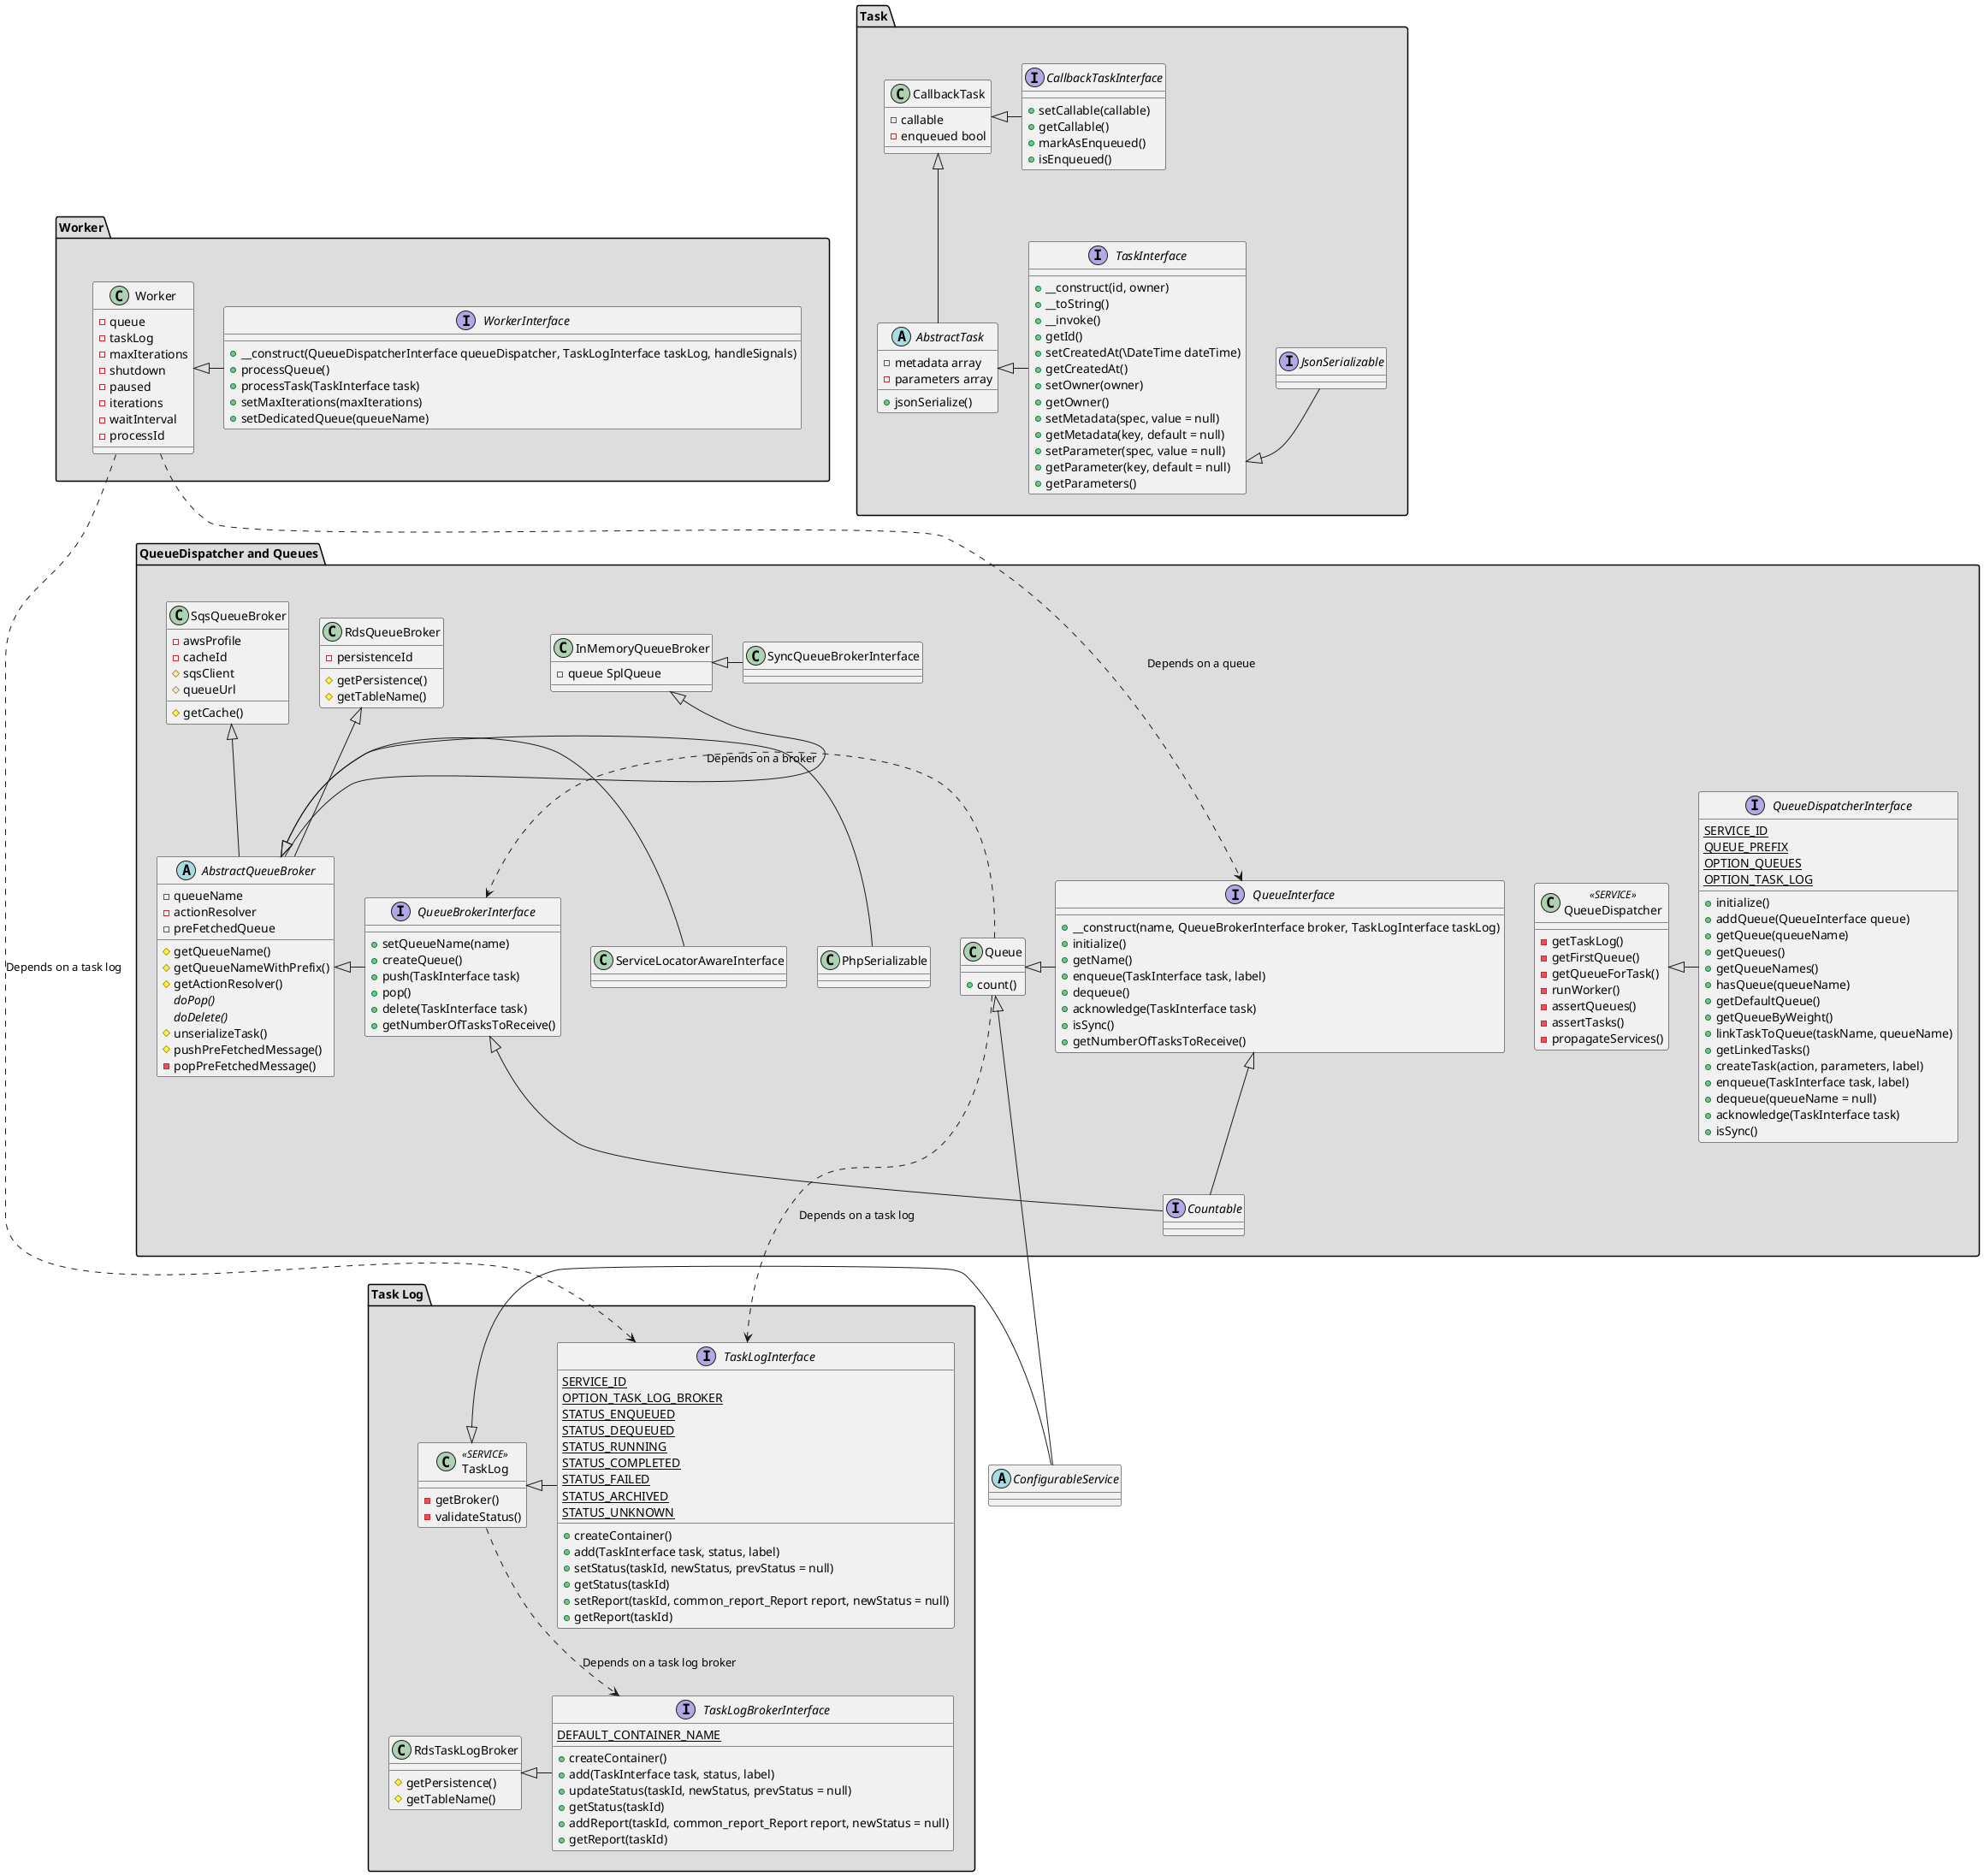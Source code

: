 @startuml
abstract class ConfigurableService

package "Task" #DDDDDD {
    together {
        interface JsonSerializable
        interface TaskInterface {
            +__construct(id, owner)
            +__toString()
            +__invoke()
            +getId()
            +setCreatedAt(\DateTime dateTime)
            +getCreatedAt()
            +setOwner(owner)
            +getOwner()
            +setMetadata(spec, value = null)
            +getMetadata(key, default = null)
            +setParameter(spec, value = null)
            +getParameter(key, default = null)
            +getParameters()
        }

        abstract class AbstractTask {
            -metadata array
            -parameters array
            +jsonSerialize()
        }

        interface CallbackTaskInterface {
            +setCallable(callable)
            +getCallable()
            +markAsEnqueued()
            +isEnqueued()
        }

        class CallbackTask {
            -callable
            -enqueued bool
        }

        AbstractTask <|- TaskInterface
        CallbackTask <|- CallbackTaskInterface
        CallbackTask <|-- AbstractTask
        TaskInterface <|-- JsonSerializable
    }

    TaskInterface -[hidden]> JsonSerializable
}

package "Task Log" #DDDDDD {
    together {
        interface TaskLogInterface {
            {static} SERVICE_ID
            {static} OPTION_TASK_LOG_BROKER
            {static} STATUS_ENQUEUED
            {static} STATUS_DEQUEUED
            {static} STATUS_RUNNING
            {static} STATUS_COMPLETED
            {static} STATUS_FAILED
            {static} STATUS_ARCHIVED
            {static} STATUS_UNKNOWN
            +createContainer()
            +add(TaskInterface task, status, label)
            +setStatus(taskId, newStatus, prevStatus = null)
            +getStatus(taskId)
            +setReport(taskId, common_report_Report report, newStatus = null)
            +getReport(taskId)
        }
        interface TaskLogBrokerInterface {
            {static} DEFAULT_CONTAINER_NAME
            +createContainer()
            +add(TaskInterface task, status, label)
            +updateStatus(taskId, newStatus, prevStatus = null)
            +getStatus(taskId)
            +addReport(taskId, common_report_Report report, newStatus = null)
            +getReport(taskId)
        }

        TaskLog <|- TaskLogInterface
        TaskLog <|-- ConfigurableService

        class TaskLog << SERVICE >> {
            -getBroker()
            -validateStatus()
        }

        RdsTaskLogBroker <|- TaskLogBrokerInterface
        class RdsTaskLogBroker {
            #getPersistence()
            #getTableName()
        }

        TaskLog ..> TaskLogBrokerInterface : Depends on a task log broker
    }
}


package "QueueDispatcher and Queues" #DDDDDD {
    together {
        interface Countable
        QueueInterface <|-- Countable
        interface QueueInterface {
            +__construct(name, QueueBrokerInterface broker, TaskLogInterface taskLog)
            +initialize()
            +getName()
            +enqueue(TaskInterface task, label)
            +dequeue()
            +acknowledge(TaskInterface task)
            +isSync()
            +getNumberOfTasksToReceive()
        }

        interface QueueDispatcherInterface {
            {static} SERVICE_ID
            {static} QUEUE_PREFIX
            {static} OPTION_QUEUES
            {static} OPTION_TASK_LOG
            +initialize()
            +addQueue(QueueInterface queue)
            +getQueue(queueName)
            +getQueues()
            +getQueueNames()
            +hasQueue(queueName)
            +getDefaultQueue()
            +getQueueByWeight()
            +linkTaskToQueue(taskName, queueName)
            +getLinkedTasks()
            +createTask(action, parameters, label)
            +enqueue(TaskInterface task, label)
            +dequeue(queueName = null)
            +acknowledge(TaskInterface task)
            +isSync()
        }

        class QueueDispatcher << SERVICE >> {
            -getTaskLog()
            -getFirstQueue()
            -getQueueForTask()
            -runWorker()
            -assertQueues()
            -assertTasks()
            -propagateServices()
        }

        QueueDispatcher <|- QueueDispatcherInterface

        class Queue {
            +count()
        }

        Queue <|- QueueInterface
        Queue <|-- ConfigurableService

        Queue ..> TaskLogInterface : Depends on a task log
    }

    together {
        QueueBrokerInterface <|-- Countable
        interface QueueBrokerInterface {
            +setQueueName(name)
            +createQueue()
            +push(TaskInterface task)
            +pop()
            +delete(TaskInterface task)
            +getNumberOfTasksToReceive()
        }

        abstract class AbstractQueueBroker {
            -queueName
            -actionResolver
            -preFetchedQueue
            #getQueueName()
            #getQueueNameWithPrefix()
            #getActionResolver()
            {abstract} doPop()
            {abstract} doDelete()
            #unserializeTask()
            #pushPreFetchedMessage()
            -popPreFetchedMessage()
        }

        class InMemoryQueueBroker {
            -queue SplQueue
        }
        class RdsQueueBroker {
            -persistenceId
            #getPersistence()
            #getTableName()
        }
        class SqsQueueBroker {
            -awsProfile
            -cacheId
            #sqsClient
            #queueUrl
            #getCache()
        }

        AbstractQueueBroker <|- PhpSerializable
        AbstractQueueBroker <|- ServiceLocatorAwareInterface
        AbstractQueueBroker <|- QueueBrokerInterface
        InMemoryQueueBroker <|- SyncQueueBrokerInterface
        InMemoryQueueBroker <|-- AbstractQueueBroker
        RdsQueueBroker <|-- AbstractQueueBroker
        SqsQueueBroker <|-- AbstractQueueBroker

        Queue ..> QueueBrokerInterface : Depends on a broker
    }
}

package "Worker" #DDDDDD {
    together {
        interface WorkerInterface {
            +__construct(QueueDispatcherInterface queueDispatcher, TaskLogInterface taskLog, handleSignals)
            +processQueue()
            +processTask(TaskInterface task)
            +setMaxIterations(maxIterations)
            +setDedicatedQueue(queueName)
        }
        class Worker {
            -queue
            -taskLog
            -maxIterations
            -shutdown
            -paused
            -iterations
            -waitInterval
            -processId
        }

        Worker <|- WorkerInterface
        Worker ..> QueueInterface : Depends on a queue
        Worker ..> TaskLogInterface : Depends on a task log
    }
}

TaskInterface -[hidden]--> Queue
Queue -[hidden]--> TaskLogInterface
Worker -[hidden]> JsonSerializable
ConfigurableService -[hidden]> TaskLogInterface

@enduml